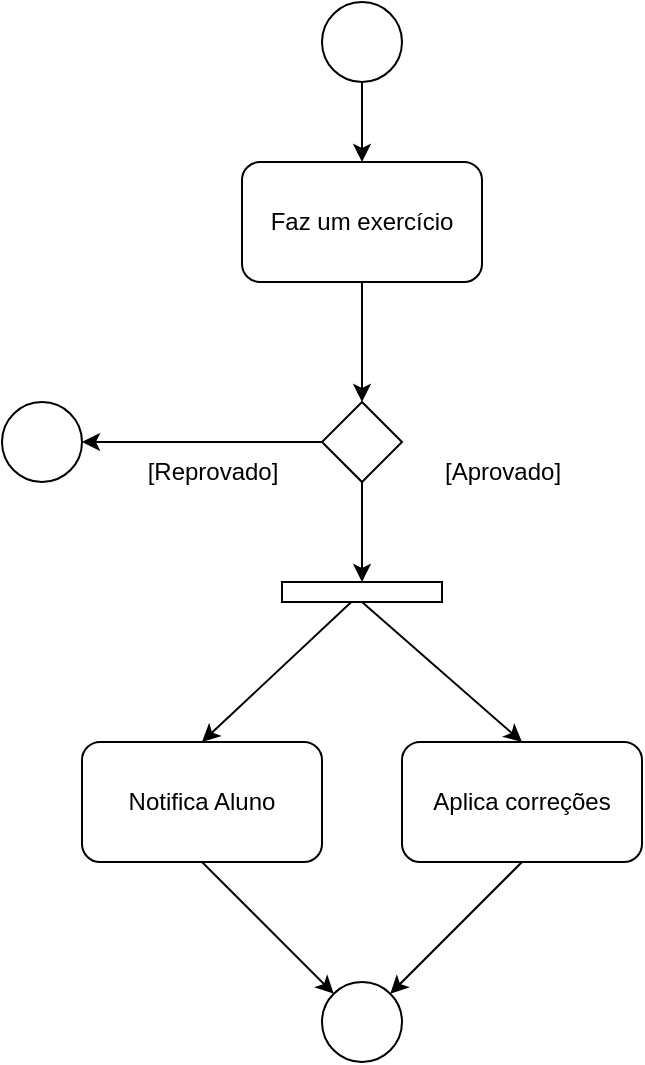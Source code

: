 <mxfile version="24.7.6">
  <diagram name="Página-1" id="DnJ5OVpcZv2MFke9pGJC">
    <mxGraphModel dx="1160" dy="616" grid="1" gridSize="10" guides="1" tooltips="1" connect="1" arrows="1" fold="1" page="1" pageScale="1" pageWidth="827" pageHeight="1169" math="0" shadow="0">
      <root>
        <mxCell id="0" />
        <mxCell id="1" parent="0" />
        <mxCell id="KxsLzRXTjlWjK1_D4bmC-1" value="" style="ellipse;whiteSpace=wrap;html=1;aspect=fixed;" vertex="1" parent="1">
          <mxGeometry x="440" y="40" width="40" height="40" as="geometry" />
        </mxCell>
        <mxCell id="KxsLzRXTjlWjK1_D4bmC-3" value="" style="endArrow=classic;html=1;rounded=0;" edge="1" parent="1" source="KxsLzRXTjlWjK1_D4bmC-1" target="KxsLzRXTjlWjK1_D4bmC-4">
          <mxGeometry width="50" height="50" relative="1" as="geometry">
            <mxPoint x="390" y="300" as="sourcePoint" />
            <mxPoint x="440" y="250" as="targetPoint" />
          </mxGeometry>
        </mxCell>
        <mxCell id="KxsLzRXTjlWjK1_D4bmC-26" value="" style="edgeStyle=orthogonalEdgeStyle;rounded=0;orthogonalLoop=1;jettySize=auto;html=1;" edge="1" parent="1" source="KxsLzRXTjlWjK1_D4bmC-4" target="KxsLzRXTjlWjK1_D4bmC-8">
          <mxGeometry relative="1" as="geometry" />
        </mxCell>
        <mxCell id="KxsLzRXTjlWjK1_D4bmC-4" value="Faz um exercício" style="rounded=1;whiteSpace=wrap;html=1;" vertex="1" parent="1">
          <mxGeometry x="400" y="120" width="120" height="60" as="geometry" />
        </mxCell>
        <mxCell id="KxsLzRXTjlWjK1_D4bmC-5" value="Notifica Aluno" style="rounded=1;whiteSpace=wrap;html=1;" vertex="1" parent="1">
          <mxGeometry x="320" y="410" width="120" height="60" as="geometry" />
        </mxCell>
        <mxCell id="KxsLzRXTjlWjK1_D4bmC-28" style="edgeStyle=orthogonalEdgeStyle;rounded=0;orthogonalLoop=1;jettySize=auto;html=1;entryX=1;entryY=0.5;entryDx=0;entryDy=0;" edge="1" parent="1" source="KxsLzRXTjlWjK1_D4bmC-8" target="KxsLzRXTjlWjK1_D4bmC-27">
          <mxGeometry relative="1" as="geometry" />
        </mxCell>
        <mxCell id="KxsLzRXTjlWjK1_D4bmC-35" value="" style="edgeStyle=orthogonalEdgeStyle;rounded=0;orthogonalLoop=1;jettySize=auto;html=1;" edge="1" parent="1" source="KxsLzRXTjlWjK1_D4bmC-8" target="KxsLzRXTjlWjK1_D4bmC-32">
          <mxGeometry relative="1" as="geometry" />
        </mxCell>
        <mxCell id="KxsLzRXTjlWjK1_D4bmC-8" value="" style="rhombus;whiteSpace=wrap;html=1;" vertex="1" parent="1">
          <mxGeometry x="440" y="240" width="40" height="40" as="geometry" />
        </mxCell>
        <mxCell id="KxsLzRXTjlWjK1_D4bmC-27" value="" style="ellipse;whiteSpace=wrap;html=1;aspect=fixed;" vertex="1" parent="1">
          <mxGeometry x="280" y="240" width="40" height="40" as="geometry" />
        </mxCell>
        <mxCell id="KxsLzRXTjlWjK1_D4bmC-29" value="[Reprovado]" style="text;html=1;align=center;verticalAlign=middle;resizable=0;points=[];autosize=1;strokeColor=none;fillColor=none;" vertex="1" parent="1">
          <mxGeometry x="340" y="260" width="90" height="30" as="geometry" />
        </mxCell>
        <mxCell id="KxsLzRXTjlWjK1_D4bmC-30" value="[Aprovado]" style="text;html=1;align=center;verticalAlign=middle;resizable=0;points=[];autosize=1;strokeColor=none;fillColor=none;" vertex="1" parent="1">
          <mxGeometry x="490" y="260" width="80" height="30" as="geometry" />
        </mxCell>
        <mxCell id="KxsLzRXTjlWjK1_D4bmC-31" value="" style="ellipse;whiteSpace=wrap;html=1;aspect=fixed;" vertex="1" parent="1">
          <mxGeometry x="440" y="530" width="40" height="40" as="geometry" />
        </mxCell>
        <mxCell id="KxsLzRXTjlWjK1_D4bmC-32" value="" style="rounded=0;whiteSpace=wrap;html=1;" vertex="1" parent="1">
          <mxGeometry x="420" y="330" width="80" height="10" as="geometry" />
        </mxCell>
        <mxCell id="KxsLzRXTjlWjK1_D4bmC-36" value="Aplica correções" style="rounded=1;whiteSpace=wrap;html=1;" vertex="1" parent="1">
          <mxGeometry x="480" y="410" width="120" height="60" as="geometry" />
        </mxCell>
        <mxCell id="KxsLzRXTjlWjK1_D4bmC-38" value="" style="endArrow=classic;html=1;rounded=0;entryX=0.5;entryY=0;entryDx=0;entryDy=0;" edge="1" parent="1" source="KxsLzRXTjlWjK1_D4bmC-32" target="KxsLzRXTjlWjK1_D4bmC-5">
          <mxGeometry width="50" height="50" relative="1" as="geometry">
            <mxPoint x="430" y="470" as="sourcePoint" />
            <mxPoint x="480" y="420" as="targetPoint" />
          </mxGeometry>
        </mxCell>
        <mxCell id="KxsLzRXTjlWjK1_D4bmC-39" value="" style="endArrow=classic;html=1;rounded=0;entryX=0.5;entryY=0;entryDx=0;entryDy=0;exitX=0.5;exitY=1;exitDx=0;exitDy=0;" edge="1" parent="1" source="KxsLzRXTjlWjK1_D4bmC-32" target="KxsLzRXTjlWjK1_D4bmC-36">
          <mxGeometry width="50" height="50" relative="1" as="geometry">
            <mxPoint x="466" y="353" as="sourcePoint" />
            <mxPoint x="370" y="410" as="targetPoint" />
          </mxGeometry>
        </mxCell>
        <mxCell id="KxsLzRXTjlWjK1_D4bmC-40" value="" style="endArrow=classic;html=1;rounded=0;exitX=0.5;exitY=1;exitDx=0;exitDy=0;" edge="1" parent="1" source="KxsLzRXTjlWjK1_D4bmC-36" target="KxsLzRXTjlWjK1_D4bmC-31">
          <mxGeometry width="50" height="50" relative="1" as="geometry">
            <mxPoint x="470" y="350" as="sourcePoint" />
            <mxPoint x="550" y="430" as="targetPoint" />
          </mxGeometry>
        </mxCell>
        <mxCell id="KxsLzRXTjlWjK1_D4bmC-41" value="" style="endArrow=classic;html=1;rounded=0;exitX=0.5;exitY=1;exitDx=0;exitDy=0;entryX=0;entryY=0;entryDx=0;entryDy=0;" edge="1" parent="1" source="KxsLzRXTjlWjK1_D4bmC-5" target="KxsLzRXTjlWjK1_D4bmC-31">
          <mxGeometry width="50" height="50" relative="1" as="geometry">
            <mxPoint x="550" y="490" as="sourcePoint" />
            <mxPoint x="486" y="538" as="targetPoint" />
          </mxGeometry>
        </mxCell>
      </root>
    </mxGraphModel>
  </diagram>
</mxfile>
